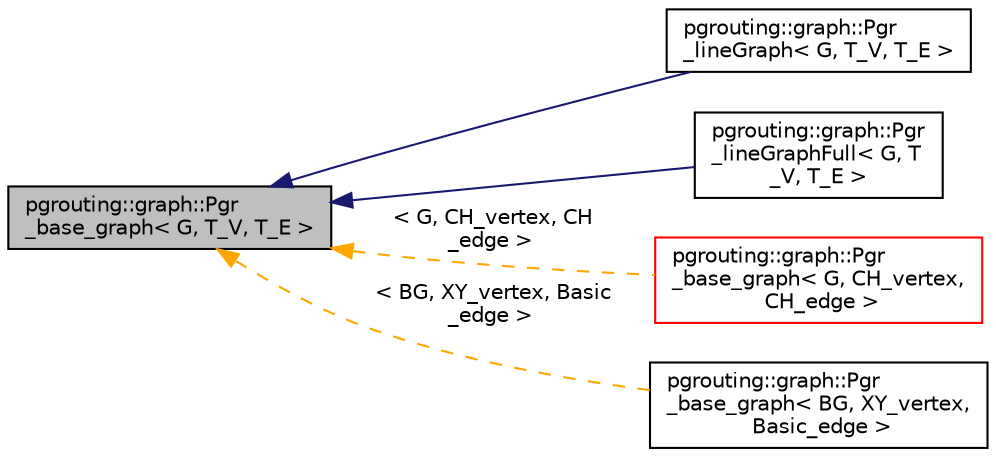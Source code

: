digraph "pgrouting::graph::Pgr_base_graph&lt; G, T_V, T_E &gt;"
{
 // LATEX_PDF_SIZE
  edge [fontname="Helvetica",fontsize="10",labelfontname="Helvetica",labelfontsize="10"];
  node [fontname="Helvetica",fontsize="10",shape=record];
  rankdir="LR";
  Node1 [label="pgrouting::graph::Pgr\l_base_graph\< G, T_V, T_E \>",height=0.2,width=0.4,color="black", fillcolor="grey75", style="filled", fontcolor="black",tooltip=" "];
  Node1 -> Node2 [dir="back",color="midnightblue",fontsize="10",style="solid",fontname="Helvetica"];
  Node2 [label="pgrouting::graph::Pgr\l_lineGraph\< G, T_V, T_E \>",height=0.2,width=0.4,color="black", fillcolor="white", style="filled",URL="$classpgrouting_1_1graph_1_1Pgr__lineGraph.html",tooltip=" "];
  Node1 -> Node3 [dir="back",color="midnightblue",fontsize="10",style="solid",fontname="Helvetica"];
  Node3 [label="pgrouting::graph::Pgr\l_lineGraphFull\< G, T\l_V, T_E \>",height=0.2,width=0.4,color="black", fillcolor="white", style="filled",URL="$classpgrouting_1_1graph_1_1Pgr__lineGraphFull.html",tooltip=" "];
  Node1 -> Node4 [dir="back",color="orange",fontsize="10",style="dashed",label=" \< G, CH_vertex, CH\l_edge \>" ,fontname="Helvetica"];
  Node4 [label="pgrouting::graph::Pgr\l_base_graph\< G, CH_vertex,\l CH_edge \>",height=0.2,width=0.4,color="red", fillcolor="white", style="filled",URL="$classpgrouting_1_1graph_1_1Pgr__base__graph.html",tooltip=" "];
  Node1 -> Node6 [dir="back",color="orange",fontsize="10",style="dashed",label=" \< BG, XY_vertex, Basic\l_edge \>" ,fontname="Helvetica"];
  Node6 [label="pgrouting::graph::Pgr\l_base_graph\< BG, XY_vertex,\l Basic_edge \>",height=0.2,width=0.4,color="black", fillcolor="white", style="filled",URL="$classpgrouting_1_1graph_1_1Pgr__base__graph.html",tooltip=" "];
}
